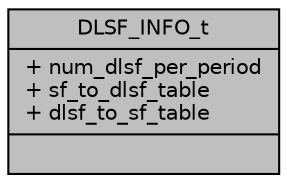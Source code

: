 digraph "DLSF_INFO_t"
{
 // LATEX_PDF_SIZE
  edge [fontname="Helvetica",fontsize="10",labelfontname="Helvetica",labelfontsize="10"];
  node [fontname="Helvetica",fontsize="10",shape=record];
  Node1 [label="{DLSF_INFO_t\n|+ num_dlsf_per_period\l+ sf_to_dlsf_table\l+ dlsf_to_sf_table\l|}",height=0.2,width=0.4,color="black", fillcolor="grey75", style="filled", fontcolor="black",tooltip=" "];
}
